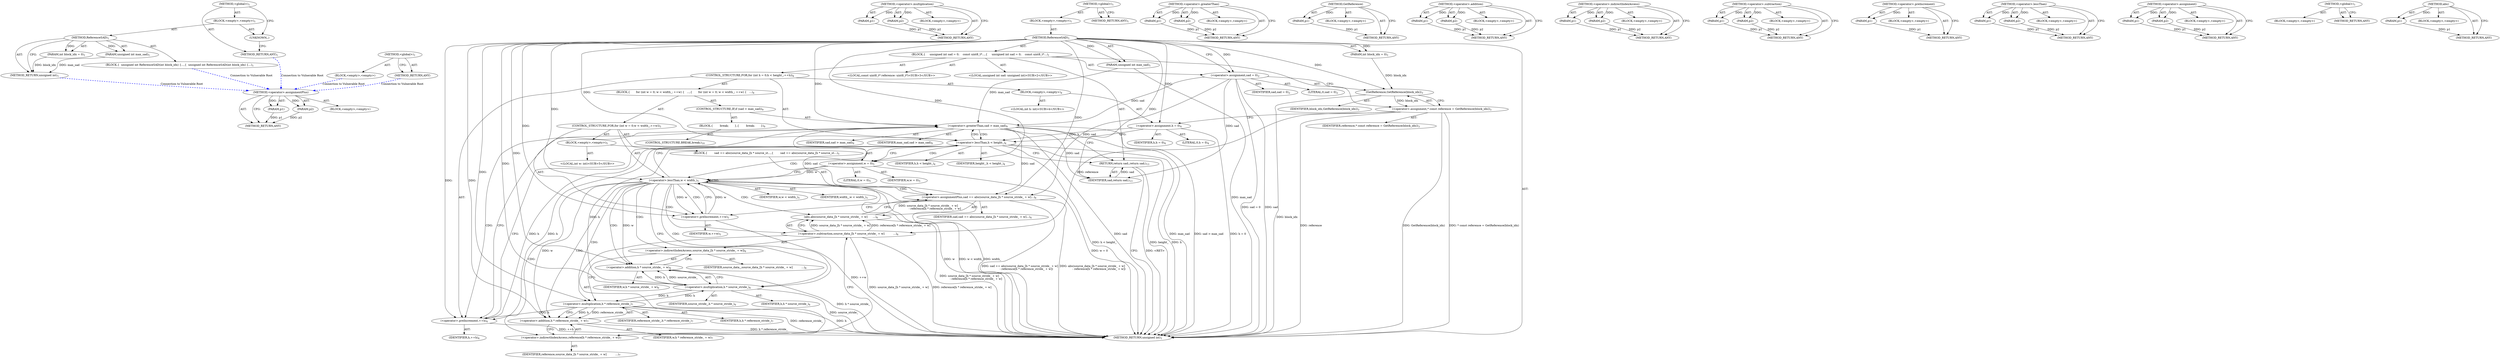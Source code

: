 digraph "&lt;global&gt;" {
vulnerable_110 [label=<(METHOD,&lt;operator&gt;.assignmentPlus)>];
vulnerable_111 [label=<(PARAM,p1)>];
vulnerable_112 [label=<(PARAM,p2)>];
vulnerable_113 [label=<(BLOCK,&lt;empty&gt;,&lt;empty&gt;)>];
vulnerable_114 [label=<(METHOD_RETURN,ANY)>];
vulnerable_134 [label=<(METHOD,&lt;operator&gt;.multiplication)>];
vulnerable_135 [label=<(PARAM,p1)>];
vulnerable_136 [label=<(PARAM,p2)>];
vulnerable_137 [label=<(BLOCK,&lt;empty&gt;,&lt;empty&gt;)>];
vulnerable_138 [label=<(METHOD_RETURN,ANY)>];
vulnerable_6 [label=<(METHOD,&lt;global&gt;)<SUB>1</SUB>>];
vulnerable_7 [label=<(BLOCK,&lt;empty&gt;,&lt;empty&gt;)<SUB>1</SUB>>];
vulnerable_8 [label=<(METHOD,ReferenceSAD)<SUB>1</SUB>>];
vulnerable_9 [label=<(PARAM,unsigned int max_sad)<SUB>1</SUB>>];
vulnerable_10 [label=<(PARAM,int block_idx = 0)<SUB>1</SUB>>];
vulnerable_11 [label=<(BLOCK,{
     unsigned int sad = 0;
    const uint8_t*...,{
     unsigned int sad = 0;
    const uint8_t*...)<SUB>1</SUB>>];
vulnerable_12 [label="<(LOCAL,unsigned int sad: unsigned int)<SUB>2</SUB>>"];
vulnerable_13 [label=<(&lt;operator&gt;.assignment,sad = 0)<SUB>2</SUB>>];
vulnerable_14 [label=<(IDENTIFIER,sad,sad = 0)<SUB>2</SUB>>];
vulnerable_15 [label=<(LITERAL,0,sad = 0)<SUB>2</SUB>>];
vulnerable_16 [label="<(LOCAL,const uint8_t* reference: uint8_t*)<SUB>3</SUB>>"];
vulnerable_17 [label=<(&lt;operator&gt;.assignment,* const reference = GetReference(block_idx))<SUB>3</SUB>>];
vulnerable_18 [label=<(IDENTIFIER,reference,* const reference = GetReference(block_idx))<SUB>3</SUB>>];
vulnerable_19 [label=<(GetReference,GetReference(block_idx))<SUB>3</SUB>>];
vulnerable_20 [label=<(IDENTIFIER,block_idx,GetReference(block_idx))<SUB>3</SUB>>];
vulnerable_21 [label=<(CONTROL_STRUCTURE,FOR,for (int h = 0;h &lt; height_;++h))<SUB>4</SUB>>];
vulnerable_22 [label=<(BLOCK,&lt;empty&gt;,&lt;empty&gt;)<SUB>4</SUB>>];
vulnerable_23 [label="<(LOCAL,int h: int)<SUB>4</SUB>>"];
vulnerable_24 [label=<(&lt;operator&gt;.assignment,h = 0)<SUB>4</SUB>>];
vulnerable_25 [label=<(IDENTIFIER,h,h = 0)<SUB>4</SUB>>];
vulnerable_26 [label=<(LITERAL,0,h = 0)<SUB>4</SUB>>];
vulnerable_27 [label=<(&lt;operator&gt;.lessThan,h &lt; height_)<SUB>4</SUB>>];
vulnerable_28 [label=<(IDENTIFIER,h,h &lt; height_)<SUB>4</SUB>>];
vulnerable_29 [label=<(IDENTIFIER,height_,h &lt; height_)<SUB>4</SUB>>];
vulnerable_30 [label=<(&lt;operator&gt;.preIncrement,++h)<SUB>4</SUB>>];
vulnerable_31 [label=<(IDENTIFIER,h,++h)<SUB>4</SUB>>];
vulnerable_32 [label=<(BLOCK,{
       for (int w = 0; w &lt; width_; ++w) {
   ...,{
       for (int w = 0; w &lt; width_; ++w) {
   ...)<SUB>4</SUB>>];
vulnerable_33 [label=<(CONTROL_STRUCTURE,FOR,for (int w = 0;w &lt; width_;++w))<SUB>5</SUB>>];
vulnerable_34 [label=<(BLOCK,&lt;empty&gt;,&lt;empty&gt;)<SUB>5</SUB>>];
vulnerable_35 [label="<(LOCAL,int w: int)<SUB>5</SUB>>"];
vulnerable_36 [label=<(&lt;operator&gt;.assignment,w = 0)<SUB>5</SUB>>];
vulnerable_37 [label=<(IDENTIFIER,w,w = 0)<SUB>5</SUB>>];
vulnerable_38 [label=<(LITERAL,0,w = 0)<SUB>5</SUB>>];
vulnerable_39 [label=<(&lt;operator&gt;.lessThan,w &lt; width_)<SUB>5</SUB>>];
vulnerable_40 [label=<(IDENTIFIER,w,w &lt; width_)<SUB>5</SUB>>];
vulnerable_41 [label=<(IDENTIFIER,width_,w &lt; width_)<SUB>5</SUB>>];
vulnerable_42 [label=<(&lt;operator&gt;.preIncrement,++w)<SUB>5</SUB>>];
vulnerable_43 [label=<(IDENTIFIER,w,++w)<SUB>5</SUB>>];
vulnerable_44 [label=<(BLOCK,{
        sad += abs(source_data_[h * source_st...,{
        sad += abs(source_data_[h * source_st...)<SUB>5</SUB>>];
vulnerable_45 [label=<(&lt;operator&gt;.assignmentPlus,sad += abs(source_data_[h * source_stride_ + w]...)<SUB>6</SUB>>];
vulnerable_46 [label=<(IDENTIFIER,sad,sad += abs(source_data_[h * source_stride_ + w]...)<SUB>6</SUB>>];
vulnerable_47 [label=<(abs,abs(source_data_[h * source_stride_ + w]
      ...)<SUB>6</SUB>>];
vulnerable_48 [label=<(&lt;operator&gt;.subtraction,source_data_[h * source_stride_ + w]
          ...)<SUB>6</SUB>>];
vulnerable_49 [label=<(&lt;operator&gt;.indirectIndexAccess,source_data_[h * source_stride_ + w])<SUB>6</SUB>>];
vulnerable_50 [label=<(IDENTIFIER,source_data_,source_data_[h * source_stride_ + w]
          ...)<SUB>6</SUB>>];
vulnerable_51 [label=<(&lt;operator&gt;.addition,h * source_stride_ + w)<SUB>6</SUB>>];
vulnerable_52 [label=<(&lt;operator&gt;.multiplication,h * source_stride_)<SUB>6</SUB>>];
vulnerable_53 [label=<(IDENTIFIER,h,h * source_stride_)<SUB>6</SUB>>];
vulnerable_54 [label=<(IDENTIFIER,source_stride_,h * source_stride_)<SUB>6</SUB>>];
vulnerable_55 [label=<(IDENTIFIER,w,h * source_stride_ + w)<SUB>6</SUB>>];
vulnerable_56 [label=<(&lt;operator&gt;.indirectIndexAccess,reference[h * reference_stride_ + w])<SUB>7</SUB>>];
vulnerable_57 [label=<(IDENTIFIER,reference,source_data_[h * source_stride_ + w]
          ...)<SUB>7</SUB>>];
vulnerable_58 [label=<(&lt;operator&gt;.addition,h * reference_stride_ + w)<SUB>7</SUB>>];
vulnerable_59 [label=<(&lt;operator&gt;.multiplication,h * reference_stride_)<SUB>7</SUB>>];
vulnerable_60 [label=<(IDENTIFIER,h,h * reference_stride_)<SUB>7</SUB>>];
vulnerable_61 [label=<(IDENTIFIER,reference_stride_,h * reference_stride_)<SUB>7</SUB>>];
vulnerable_62 [label=<(IDENTIFIER,w,h * reference_stride_ + w)<SUB>7</SUB>>];
vulnerable_63 [label=<(CONTROL_STRUCTURE,IF,if (sad &gt; max_sad))<SUB>9</SUB>>];
vulnerable_64 [label=<(&lt;operator&gt;.greaterThan,sad &gt; max_sad)<SUB>9</SUB>>];
vulnerable_65 [label=<(IDENTIFIER,sad,sad &gt; max_sad)<SUB>9</SUB>>];
vulnerable_66 [label=<(IDENTIFIER,max_sad,sad &gt; max_sad)<SUB>9</SUB>>];
vulnerable_67 [label=<(BLOCK,{
        break;
       },{
        break;
       })<SUB>9</SUB>>];
vulnerable_68 [label=<(CONTROL_STRUCTURE,BREAK,break;)<SUB>10</SUB>>];
vulnerable_69 [label=<(RETURN,return sad;,return sad;)<SUB>13</SUB>>];
vulnerable_70 [label=<(IDENTIFIER,sad,return sad;)<SUB>13</SUB>>];
vulnerable_71 [label=<(METHOD_RETURN,unsigned int)<SUB>1</SUB>>];
vulnerable_73 [label=<(METHOD_RETURN,ANY)<SUB>1</SUB>>];
vulnerable_139 [label=<(METHOD,&lt;operator&gt;.greaterThan)>];
vulnerable_140 [label=<(PARAM,p1)>];
vulnerable_141 [label=<(PARAM,p2)>];
vulnerable_142 [label=<(BLOCK,&lt;empty&gt;,&lt;empty&gt;)>];
vulnerable_143 [label=<(METHOD_RETURN,ANY)>];
vulnerable_97 [label=<(METHOD,GetReference)>];
vulnerable_98 [label=<(PARAM,p1)>];
vulnerable_99 [label=<(BLOCK,&lt;empty&gt;,&lt;empty&gt;)>];
vulnerable_100 [label=<(METHOD_RETURN,ANY)>];
vulnerable_129 [label=<(METHOD,&lt;operator&gt;.addition)>];
vulnerable_130 [label=<(PARAM,p1)>];
vulnerable_131 [label=<(PARAM,p2)>];
vulnerable_132 [label=<(BLOCK,&lt;empty&gt;,&lt;empty&gt;)>];
vulnerable_133 [label=<(METHOD_RETURN,ANY)>];
vulnerable_124 [label=<(METHOD,&lt;operator&gt;.indirectIndexAccess)>];
vulnerable_125 [label=<(PARAM,p1)>];
vulnerable_126 [label=<(PARAM,p2)>];
vulnerable_127 [label=<(BLOCK,&lt;empty&gt;,&lt;empty&gt;)>];
vulnerable_128 [label=<(METHOD_RETURN,ANY)>];
vulnerable_119 [label=<(METHOD,&lt;operator&gt;.subtraction)>];
vulnerable_120 [label=<(PARAM,p1)>];
vulnerable_121 [label=<(PARAM,p2)>];
vulnerable_122 [label=<(BLOCK,&lt;empty&gt;,&lt;empty&gt;)>];
vulnerable_123 [label=<(METHOD_RETURN,ANY)>];
vulnerable_106 [label=<(METHOD,&lt;operator&gt;.preIncrement)>];
vulnerable_107 [label=<(PARAM,p1)>];
vulnerable_108 [label=<(BLOCK,&lt;empty&gt;,&lt;empty&gt;)>];
vulnerable_109 [label=<(METHOD_RETURN,ANY)>];
vulnerable_101 [label=<(METHOD,&lt;operator&gt;.lessThan)>];
vulnerable_102 [label=<(PARAM,p1)>];
vulnerable_103 [label=<(PARAM,p2)>];
vulnerable_104 [label=<(BLOCK,&lt;empty&gt;,&lt;empty&gt;)>];
vulnerable_105 [label=<(METHOD_RETURN,ANY)>];
vulnerable_92 [label=<(METHOD,&lt;operator&gt;.assignment)>];
vulnerable_93 [label=<(PARAM,p1)>];
vulnerable_94 [label=<(PARAM,p2)>];
vulnerable_95 [label=<(BLOCK,&lt;empty&gt;,&lt;empty&gt;)>];
vulnerable_96 [label=<(METHOD_RETURN,ANY)>];
vulnerable_86 [label=<(METHOD,&lt;global&gt;)<SUB>1</SUB>>];
vulnerable_87 [label=<(BLOCK,&lt;empty&gt;,&lt;empty&gt;)>];
vulnerable_88 [label=<(METHOD_RETURN,ANY)>];
vulnerable_115 [label=<(METHOD,abs)>];
vulnerable_116 [label=<(PARAM,p1)>];
vulnerable_117 [label=<(BLOCK,&lt;empty&gt;,&lt;empty&gt;)>];
vulnerable_118 [label=<(METHOD_RETURN,ANY)>];
fixed_6 [label=<(METHOD,&lt;global&gt;)<SUB>1</SUB>>];
fixed_7 [label=<(BLOCK,&lt;empty&gt;,&lt;empty&gt;)<SUB>1</SUB>>];
fixed_8 [label=<(METHOD,ReferenceSAD)<SUB>1</SUB>>];
fixed_9 [label=<(PARAM,unsigned int max_sad)<SUB>1</SUB>>];
fixed_10 [label=<(PARAM,int block_idx = 0)<SUB>1</SUB>>];
fixed_11 [label=<(BLOCK,{
  unsigned int ReferenceSAD(int block_idx) {
...,{
  unsigned int ReferenceSAD(int block_idx) {
...)<SUB>1</SUB>>];
fixed_12 [label=<(METHOD_RETURN,unsigned int)<SUB>1</SUB>>];
fixed_14 [label=<(UNKNOWN,,)>];
fixed_15 [label=<(METHOD_RETURN,ANY)<SUB>1</SUB>>];
fixed_26 [label=<(METHOD,&lt;global&gt;)<SUB>1</SUB>>];
fixed_27 [label=<(BLOCK,&lt;empty&gt;,&lt;empty&gt;)>];
fixed_28 [label=<(METHOD_RETURN,ANY)>];
vulnerable_110 -> vulnerable_111  [key=0, label="AST: "];
vulnerable_110 -> vulnerable_111  [key=1, label="DDG: "];
vulnerable_110 -> vulnerable_113  [key=0, label="AST: "];
vulnerable_110 -> vulnerable_112  [key=0, label="AST: "];
vulnerable_110 -> vulnerable_112  [key=1, label="DDG: "];
vulnerable_110 -> vulnerable_114  [key=0, label="AST: "];
vulnerable_110 -> vulnerable_114  [key=1, label="CFG: "];
vulnerable_111 -> vulnerable_114  [key=0, label="DDG: p1"];
vulnerable_112 -> vulnerable_114  [key=0, label="DDG: p2"];
vulnerable_134 -> vulnerable_135  [key=0, label="AST: "];
vulnerable_134 -> vulnerable_135  [key=1, label="DDG: "];
vulnerable_134 -> vulnerable_137  [key=0, label="AST: "];
vulnerable_134 -> vulnerable_136  [key=0, label="AST: "];
vulnerable_134 -> vulnerable_136  [key=1, label="DDG: "];
vulnerable_134 -> vulnerable_138  [key=0, label="AST: "];
vulnerable_134 -> vulnerable_138  [key=1, label="CFG: "];
vulnerable_135 -> vulnerable_138  [key=0, label="DDG: p1"];
vulnerable_136 -> vulnerable_138  [key=0, label="DDG: p2"];
vulnerable_6 -> vulnerable_7  [key=0, label="AST: "];
vulnerable_6 -> vulnerable_73  [key=0, label="AST: "];
vulnerable_6 -> vulnerable_73  [key=1, label="CFG: "];
vulnerable_7 -> vulnerable_8  [key=0, label="AST: "];
vulnerable_8 -> vulnerable_9  [key=0, label="AST: "];
vulnerable_8 -> vulnerable_9  [key=1, label="DDG: "];
vulnerable_8 -> vulnerable_10  [key=0, label="AST: "];
vulnerable_8 -> vulnerable_10  [key=1, label="DDG: "];
vulnerable_8 -> vulnerable_11  [key=0, label="AST: "];
vulnerable_8 -> vulnerable_71  [key=0, label="AST: "];
vulnerable_8 -> vulnerable_13  [key=0, label="CFG: "];
vulnerable_8 -> vulnerable_13  [key=1, label="DDG: "];
vulnerable_8 -> vulnerable_70  [key=0, label="DDG: "];
vulnerable_8 -> vulnerable_19  [key=0, label="DDG: "];
vulnerable_8 -> vulnerable_24  [key=0, label="DDG: "];
vulnerable_8 -> vulnerable_27  [key=0, label="DDG: "];
vulnerable_8 -> vulnerable_30  [key=0, label="DDG: "];
vulnerable_8 -> vulnerable_36  [key=0, label="DDG: "];
vulnerable_8 -> vulnerable_39  [key=0, label="DDG: "];
vulnerable_8 -> vulnerable_42  [key=0, label="DDG: "];
vulnerable_8 -> vulnerable_64  [key=0, label="DDG: "];
vulnerable_8 -> vulnerable_45  [key=0, label="DDG: "];
vulnerable_8 -> vulnerable_51  [key=0, label="DDG: "];
vulnerable_8 -> vulnerable_58  [key=0, label="DDG: "];
vulnerable_8 -> vulnerable_52  [key=0, label="DDG: "];
vulnerable_8 -> vulnerable_59  [key=0, label="DDG: "];
vulnerable_9 -> vulnerable_71  [key=0, label="DDG: max_sad"];
vulnerable_9 -> vulnerable_64  [key=0, label="DDG: max_sad"];
vulnerable_10 -> vulnerable_19  [key=0, label="DDG: block_idx"];
vulnerable_11 -> vulnerable_12  [key=0, label="AST: "];
vulnerable_11 -> vulnerable_13  [key=0, label="AST: "];
vulnerable_11 -> vulnerable_16  [key=0, label="AST: "];
vulnerable_11 -> vulnerable_17  [key=0, label="AST: "];
vulnerable_11 -> vulnerable_21  [key=0, label="AST: "];
vulnerable_11 -> vulnerable_69  [key=0, label="AST: "];
vulnerable_13 -> vulnerable_14  [key=0, label="AST: "];
vulnerable_13 -> vulnerable_15  [key=0, label="AST: "];
vulnerable_13 -> vulnerable_19  [key=0, label="CFG: "];
vulnerable_13 -> vulnerable_71  [key=0, label="DDG: sad"];
vulnerable_13 -> vulnerable_71  [key=1, label="DDG: sad = 0"];
vulnerable_13 -> vulnerable_70  [key=0, label="DDG: sad"];
vulnerable_13 -> vulnerable_64  [key=0, label="DDG: sad"];
vulnerable_13 -> vulnerable_45  [key=0, label="DDG: sad"];
vulnerable_17 -> vulnerable_18  [key=0, label="AST: "];
vulnerable_17 -> vulnerable_19  [key=0, label="AST: "];
vulnerable_17 -> vulnerable_24  [key=0, label="CFG: "];
vulnerable_17 -> vulnerable_71  [key=0, label="DDG: reference"];
vulnerable_17 -> vulnerable_71  [key=1, label="DDG: GetReference(block_idx)"];
vulnerable_17 -> vulnerable_71  [key=2, label="DDG: * const reference = GetReference(block_idx)"];
vulnerable_17 -> vulnerable_48  [key=0, label="DDG: reference"];
vulnerable_19 -> vulnerable_20  [key=0, label="AST: "];
vulnerable_19 -> vulnerable_17  [key=0, label="CFG: "];
vulnerable_19 -> vulnerable_17  [key=1, label="DDG: block_idx"];
vulnerable_19 -> vulnerable_71  [key=0, label="DDG: block_idx"];
vulnerable_21 -> vulnerable_22  [key=0, label="AST: "];
vulnerable_21 -> vulnerable_27  [key=0, label="AST: "];
vulnerable_21 -> vulnerable_30  [key=0, label="AST: "];
vulnerable_21 -> vulnerable_32  [key=0, label="AST: "];
vulnerable_22 -> vulnerable_23  [key=0, label="AST: "];
vulnerable_22 -> vulnerable_24  [key=0, label="AST: "];
vulnerable_24 -> vulnerable_25  [key=0, label="AST: "];
vulnerable_24 -> vulnerable_26  [key=0, label="AST: "];
vulnerable_24 -> vulnerable_27  [key=0, label="CFG: "];
vulnerable_24 -> vulnerable_27  [key=1, label="DDG: h"];
vulnerable_24 -> vulnerable_71  [key=0, label="DDG: h = 0"];
vulnerable_27 -> vulnerable_28  [key=0, label="AST: "];
vulnerable_27 -> vulnerable_29  [key=0, label="AST: "];
vulnerable_27 -> vulnerable_36  [key=0, label="CFG: "];
vulnerable_27 -> vulnerable_36  [key=1, label="CDG: "];
vulnerable_27 -> vulnerable_69  [key=0, label="CFG: "];
vulnerable_27 -> vulnerable_71  [key=0, label="DDG: h"];
vulnerable_27 -> vulnerable_71  [key=1, label="DDG: h &lt; height_"];
vulnerable_27 -> vulnerable_71  [key=2, label="DDG: height_"];
vulnerable_27 -> vulnerable_30  [key=0, label="DDG: h"];
vulnerable_27 -> vulnerable_52  [key=0, label="DDG: h"];
vulnerable_27 -> vulnerable_64  [key=0, label="CDG: "];
vulnerable_27 -> vulnerable_39  [key=0, label="CDG: "];
vulnerable_30 -> vulnerable_31  [key=0, label="AST: "];
vulnerable_30 -> vulnerable_27  [key=0, label="CFG: "];
vulnerable_30 -> vulnerable_27  [key=1, label="DDG: h"];
vulnerable_30 -> vulnerable_71  [key=0, label="DDG: ++h"];
vulnerable_32 -> vulnerable_33  [key=0, label="AST: "];
vulnerable_32 -> vulnerable_63  [key=0, label="AST: "];
vulnerable_33 -> vulnerable_34  [key=0, label="AST: "];
vulnerable_33 -> vulnerable_39  [key=0, label="AST: "];
vulnerable_33 -> vulnerable_42  [key=0, label="AST: "];
vulnerable_33 -> vulnerable_44  [key=0, label="AST: "];
vulnerable_34 -> vulnerable_35  [key=0, label="AST: "];
vulnerable_34 -> vulnerable_36  [key=0, label="AST: "];
vulnerable_36 -> vulnerable_37  [key=0, label="AST: "];
vulnerable_36 -> vulnerable_38  [key=0, label="AST: "];
vulnerable_36 -> vulnerable_39  [key=0, label="CFG: "];
vulnerable_36 -> vulnerable_39  [key=1, label="DDG: w"];
vulnerable_36 -> vulnerable_71  [key=0, label="DDG: w = 0"];
vulnerable_39 -> vulnerable_40  [key=0, label="AST: "];
vulnerable_39 -> vulnerable_41  [key=0, label="AST: "];
vulnerable_39 -> vulnerable_52  [key=0, label="CFG: "];
vulnerable_39 -> vulnerable_52  [key=1, label="CDG: "];
vulnerable_39 -> vulnerable_64  [key=0, label="CFG: "];
vulnerable_39 -> vulnerable_71  [key=0, label="DDG: w"];
vulnerable_39 -> vulnerable_71  [key=1, label="DDG: w &lt; width_"];
vulnerable_39 -> vulnerable_71  [key=2, label="DDG: width_"];
vulnerable_39 -> vulnerable_42  [key=0, label="DDG: w"];
vulnerable_39 -> vulnerable_42  [key=1, label="CDG: "];
vulnerable_39 -> vulnerable_51  [key=0, label="DDG: w"];
vulnerable_39 -> vulnerable_51  [key=1, label="CDG: "];
vulnerable_39 -> vulnerable_58  [key=0, label="DDG: w"];
vulnerable_39 -> vulnerable_58  [key=1, label="CDG: "];
vulnerable_39 -> vulnerable_47  [key=0, label="CDG: "];
vulnerable_39 -> vulnerable_48  [key=0, label="CDG: "];
vulnerable_39 -> vulnerable_49  [key=0, label="CDG: "];
vulnerable_39 -> vulnerable_56  [key=0, label="CDG: "];
vulnerable_39 -> vulnerable_45  [key=0, label="CDG: "];
vulnerable_39 -> vulnerable_59  [key=0, label="CDG: "];
vulnerable_39 -> vulnerable_39  [key=0, label="CDG: "];
vulnerable_42 -> vulnerable_43  [key=0, label="AST: "];
vulnerable_42 -> vulnerable_39  [key=0, label="CFG: "];
vulnerable_42 -> vulnerable_39  [key=1, label="DDG: w"];
vulnerable_42 -> vulnerable_71  [key=0, label="DDG: ++w"];
vulnerable_44 -> vulnerable_45  [key=0, label="AST: "];
vulnerable_45 -> vulnerable_46  [key=0, label="AST: "];
vulnerable_45 -> vulnerable_47  [key=0, label="AST: "];
vulnerable_45 -> vulnerable_42  [key=0, label="CFG: "];
vulnerable_45 -> vulnerable_71  [key=0, label="DDG: abs(source_data_[h * source_stride_ + w]
               - reference[h * reference_stride_ + w])"];
vulnerable_45 -> vulnerable_71  [key=1, label="DDG: sad += abs(source_data_[h * source_stride_ + w]
               - reference[h * reference_stride_ + w])"];
vulnerable_45 -> vulnerable_64  [key=0, label="DDG: sad"];
vulnerable_47 -> vulnerable_48  [key=0, label="AST: "];
vulnerable_47 -> vulnerable_45  [key=0, label="CFG: "];
vulnerable_47 -> vulnerable_45  [key=1, label="DDG: source_data_[h * source_stride_ + w]
               - reference[h * reference_stride_ + w]"];
vulnerable_47 -> vulnerable_71  [key=0, label="DDG: source_data_[h * source_stride_ + w]
               - reference[h * reference_stride_ + w]"];
vulnerable_48 -> vulnerable_49  [key=0, label="AST: "];
vulnerable_48 -> vulnerable_56  [key=0, label="AST: "];
vulnerable_48 -> vulnerable_47  [key=0, label="CFG: "];
vulnerable_48 -> vulnerable_47  [key=1, label="DDG: source_data_[h * source_stride_ + w]"];
vulnerable_48 -> vulnerable_47  [key=2, label="DDG: reference[h * reference_stride_ + w]"];
vulnerable_48 -> vulnerable_71  [key=0, label="DDG: source_data_[h * source_stride_ + w]"];
vulnerable_48 -> vulnerable_71  [key=1, label="DDG: reference[h * reference_stride_ + w]"];
vulnerable_49 -> vulnerable_50  [key=0, label="AST: "];
vulnerable_49 -> vulnerable_51  [key=0, label="AST: "];
vulnerable_49 -> vulnerable_59  [key=0, label="CFG: "];
vulnerable_51 -> vulnerable_52  [key=0, label="AST: "];
vulnerable_51 -> vulnerable_55  [key=0, label="AST: "];
vulnerable_51 -> vulnerable_49  [key=0, label="CFG: "];
vulnerable_51 -> vulnerable_71  [key=0, label="DDG: h * source_stride_"];
vulnerable_52 -> vulnerable_53  [key=0, label="AST: "];
vulnerable_52 -> vulnerable_54  [key=0, label="AST: "];
vulnerable_52 -> vulnerable_51  [key=0, label="CFG: "];
vulnerable_52 -> vulnerable_51  [key=1, label="DDG: h"];
vulnerable_52 -> vulnerable_51  [key=2, label="DDG: source_stride_"];
vulnerable_52 -> vulnerable_71  [key=0, label="DDG: source_stride_"];
vulnerable_52 -> vulnerable_59  [key=0, label="DDG: h"];
vulnerable_56 -> vulnerable_57  [key=0, label="AST: "];
vulnerable_56 -> vulnerable_58  [key=0, label="AST: "];
vulnerable_56 -> vulnerable_48  [key=0, label="CFG: "];
vulnerable_58 -> vulnerable_59  [key=0, label="AST: "];
vulnerable_58 -> vulnerable_62  [key=0, label="AST: "];
vulnerable_58 -> vulnerable_56  [key=0, label="CFG: "];
vulnerable_58 -> vulnerable_71  [key=0, label="DDG: h * reference_stride_"];
vulnerable_59 -> vulnerable_60  [key=0, label="AST: "];
vulnerable_59 -> vulnerable_61  [key=0, label="AST: "];
vulnerable_59 -> vulnerable_58  [key=0, label="CFG: "];
vulnerable_59 -> vulnerable_58  [key=1, label="DDG: h"];
vulnerable_59 -> vulnerable_58  [key=2, label="DDG: reference_stride_"];
vulnerable_59 -> vulnerable_71  [key=0, label="DDG: h"];
vulnerable_59 -> vulnerable_71  [key=1, label="DDG: reference_stride_"];
vulnerable_59 -> vulnerable_30  [key=0, label="DDG: h"];
vulnerable_59 -> vulnerable_52  [key=0, label="DDG: h"];
vulnerable_63 -> vulnerable_64  [key=0, label="AST: "];
vulnerable_63 -> vulnerable_67  [key=0, label="AST: "];
vulnerable_64 -> vulnerable_65  [key=0, label="AST: "];
vulnerable_64 -> vulnerable_66  [key=0, label="AST: "];
vulnerable_64 -> vulnerable_69  [key=0, label="CFG: "];
vulnerable_64 -> vulnerable_30  [key=0, label="CFG: "];
vulnerable_64 -> vulnerable_30  [key=1, label="CDG: "];
vulnerable_64 -> vulnerable_71  [key=0, label="DDG: sad"];
vulnerable_64 -> vulnerable_71  [key=1, label="DDG: max_sad"];
vulnerable_64 -> vulnerable_71  [key=2, label="DDG: sad &gt; max_sad"];
vulnerable_64 -> vulnerable_70  [key=0, label="DDG: sad"];
vulnerable_64 -> vulnerable_45  [key=0, label="DDG: sad"];
vulnerable_64 -> vulnerable_27  [key=0, label="CDG: "];
vulnerable_67 -> vulnerable_68  [key=0, label="AST: "];
vulnerable_69 -> vulnerable_70  [key=0, label="AST: "];
vulnerable_69 -> vulnerable_71  [key=0, label="CFG: "];
vulnerable_69 -> vulnerable_71  [key=1, label="DDG: &lt;RET&gt;"];
vulnerable_70 -> vulnerable_69  [key=0, label="DDG: sad"];
vulnerable_139 -> vulnerable_140  [key=0, label="AST: "];
vulnerable_139 -> vulnerable_140  [key=1, label="DDG: "];
vulnerable_139 -> vulnerable_142  [key=0, label="AST: "];
vulnerable_139 -> vulnerable_141  [key=0, label="AST: "];
vulnerable_139 -> vulnerable_141  [key=1, label="DDG: "];
vulnerable_139 -> vulnerable_143  [key=0, label="AST: "];
vulnerable_139 -> vulnerable_143  [key=1, label="CFG: "];
vulnerable_140 -> vulnerable_143  [key=0, label="DDG: p1"];
vulnerable_141 -> vulnerable_143  [key=0, label="DDG: p2"];
vulnerable_97 -> vulnerable_98  [key=0, label="AST: "];
vulnerable_97 -> vulnerable_98  [key=1, label="DDG: "];
vulnerable_97 -> vulnerable_99  [key=0, label="AST: "];
vulnerable_97 -> vulnerable_100  [key=0, label="AST: "];
vulnerable_97 -> vulnerable_100  [key=1, label="CFG: "];
vulnerable_98 -> vulnerable_100  [key=0, label="DDG: p1"];
vulnerable_129 -> vulnerable_130  [key=0, label="AST: "];
vulnerable_129 -> vulnerable_130  [key=1, label="DDG: "];
vulnerable_129 -> vulnerable_132  [key=0, label="AST: "];
vulnerable_129 -> vulnerable_131  [key=0, label="AST: "];
vulnerable_129 -> vulnerable_131  [key=1, label="DDG: "];
vulnerable_129 -> vulnerable_133  [key=0, label="AST: "];
vulnerable_129 -> vulnerable_133  [key=1, label="CFG: "];
vulnerable_130 -> vulnerable_133  [key=0, label="DDG: p1"];
vulnerable_131 -> vulnerable_133  [key=0, label="DDG: p2"];
vulnerable_124 -> vulnerable_125  [key=0, label="AST: "];
vulnerable_124 -> vulnerable_125  [key=1, label="DDG: "];
vulnerable_124 -> vulnerable_127  [key=0, label="AST: "];
vulnerable_124 -> vulnerable_126  [key=0, label="AST: "];
vulnerable_124 -> vulnerable_126  [key=1, label="DDG: "];
vulnerable_124 -> vulnerable_128  [key=0, label="AST: "];
vulnerable_124 -> vulnerable_128  [key=1, label="CFG: "];
vulnerable_125 -> vulnerable_128  [key=0, label="DDG: p1"];
vulnerable_126 -> vulnerable_128  [key=0, label="DDG: p2"];
vulnerable_119 -> vulnerable_120  [key=0, label="AST: "];
vulnerable_119 -> vulnerable_120  [key=1, label="DDG: "];
vulnerable_119 -> vulnerable_122  [key=0, label="AST: "];
vulnerable_119 -> vulnerable_121  [key=0, label="AST: "];
vulnerable_119 -> vulnerable_121  [key=1, label="DDG: "];
vulnerable_119 -> vulnerable_123  [key=0, label="AST: "];
vulnerable_119 -> vulnerable_123  [key=1, label="CFG: "];
vulnerable_120 -> vulnerable_123  [key=0, label="DDG: p1"];
vulnerable_121 -> vulnerable_123  [key=0, label="DDG: p2"];
vulnerable_106 -> vulnerable_107  [key=0, label="AST: "];
vulnerable_106 -> vulnerable_107  [key=1, label="DDG: "];
vulnerable_106 -> vulnerable_108  [key=0, label="AST: "];
vulnerable_106 -> vulnerable_109  [key=0, label="AST: "];
vulnerable_106 -> vulnerable_109  [key=1, label="CFG: "];
vulnerable_107 -> vulnerable_109  [key=0, label="DDG: p1"];
vulnerable_101 -> vulnerable_102  [key=0, label="AST: "];
vulnerable_101 -> vulnerable_102  [key=1, label="DDG: "];
vulnerable_101 -> vulnerable_104  [key=0, label="AST: "];
vulnerable_101 -> vulnerable_103  [key=0, label="AST: "];
vulnerable_101 -> vulnerable_103  [key=1, label="DDG: "];
vulnerable_101 -> vulnerable_105  [key=0, label="AST: "];
vulnerable_101 -> vulnerable_105  [key=1, label="CFG: "];
vulnerable_102 -> vulnerable_105  [key=0, label="DDG: p1"];
vulnerable_103 -> vulnerable_105  [key=0, label="DDG: p2"];
vulnerable_92 -> vulnerable_93  [key=0, label="AST: "];
vulnerable_92 -> vulnerable_93  [key=1, label="DDG: "];
vulnerable_92 -> vulnerable_95  [key=0, label="AST: "];
vulnerable_92 -> vulnerable_94  [key=0, label="AST: "];
vulnerable_92 -> vulnerable_94  [key=1, label="DDG: "];
vulnerable_92 -> vulnerable_96  [key=0, label="AST: "];
vulnerable_92 -> vulnerable_96  [key=1, label="CFG: "];
vulnerable_93 -> vulnerable_96  [key=0, label="DDG: p1"];
vulnerable_94 -> vulnerable_96  [key=0, label="DDG: p2"];
vulnerable_86 -> vulnerable_87  [key=0, label="AST: "];
vulnerable_86 -> vulnerable_88  [key=0, label="AST: "];
vulnerable_86 -> vulnerable_88  [key=1, label="CFG: "];
vulnerable_115 -> vulnerable_116  [key=0, label="AST: "];
vulnerable_115 -> vulnerable_116  [key=1, label="DDG: "];
vulnerable_115 -> vulnerable_117  [key=0, label="AST: "];
vulnerable_115 -> vulnerable_118  [key=0, label="AST: "];
vulnerable_115 -> vulnerable_118  [key=1, label="CFG: "];
vulnerable_116 -> vulnerable_118  [key=0, label="DDG: p1"];
fixed_6 -> fixed_7  [key=0, label="AST: "];
fixed_6 -> fixed_15  [key=0, label="AST: "];
fixed_6 -> fixed_14  [key=0, label="CFG: "];
fixed_7 -> fixed_8  [key=0, label="AST: "];
fixed_7 -> fixed_14  [key=0, label="AST: "];
fixed_8 -> fixed_9  [key=0, label="AST: "];
fixed_8 -> fixed_9  [key=1, label="DDG: "];
fixed_8 -> fixed_10  [key=0, label="AST: "];
fixed_8 -> fixed_10  [key=1, label="DDG: "];
fixed_8 -> fixed_11  [key=0, label="AST: "];
fixed_8 -> fixed_12  [key=0, label="AST: "];
fixed_8 -> fixed_12  [key=1, label="CFG: "];
fixed_9 -> fixed_12  [key=0, label="DDG: max_sad"];
fixed_10 -> fixed_12  [key=0, label="DDG: block_idx"];
fixed_11 -> vulnerable_110  [color=blue, key=0, label="Connection to Vulnerable Root", penwidth="2.0", style=dashed];
fixed_12 -> vulnerable_110  [color=blue, key=0, label="Connection to Vulnerable Root", penwidth="2.0", style=dashed];
fixed_14 -> fixed_15  [key=0, label="CFG: "];
fixed_15 -> vulnerable_110  [color=blue, key=0, label="Connection to Vulnerable Root", penwidth="2.0", style=dashed];
fixed_26 -> fixed_27  [key=0, label="AST: "];
fixed_26 -> fixed_28  [key=0, label="AST: "];
fixed_26 -> fixed_28  [key=1, label="CFG: "];
fixed_27 -> vulnerable_110  [color=blue, key=0, label="Connection to Vulnerable Root", penwidth="2.0", style=dashed];
fixed_28 -> vulnerable_110  [color=blue, key=0, label="Connection to Vulnerable Root", penwidth="2.0", style=dashed];
}
